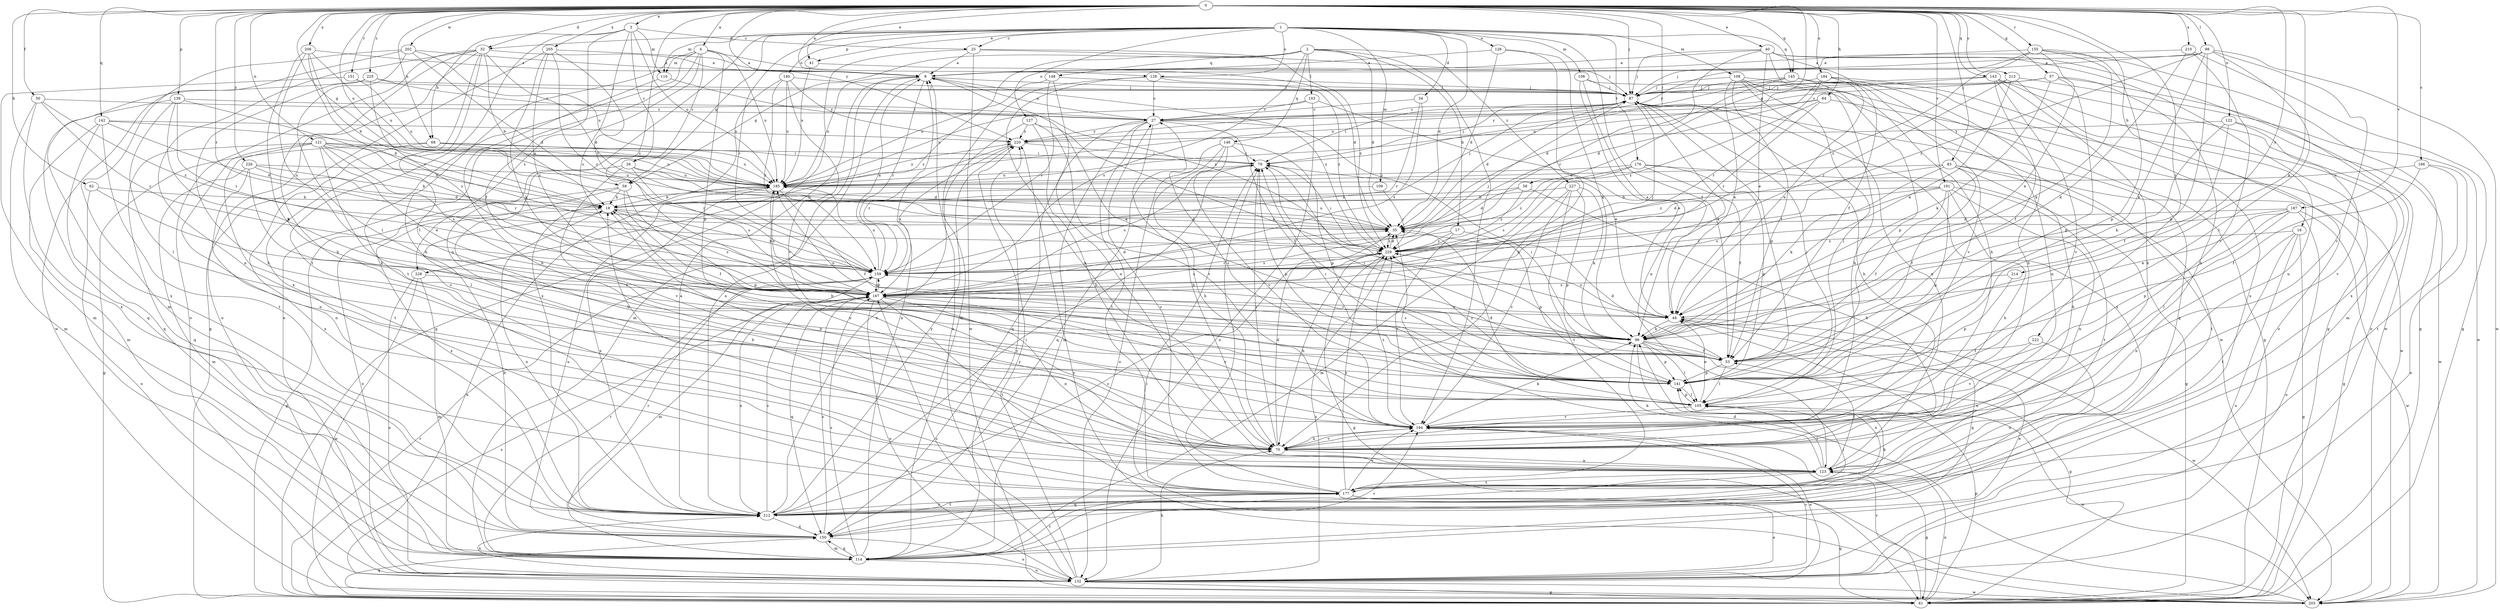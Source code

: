 strict digraph  {
0;
1;
2;
3;
4;
8;
16;
17;
18;
25;
26;
27;
32;
34;
35;
40;
41;
44;
50;
53;
57;
58;
59;
61;
62;
64;
68;
70;
79;
83;
87;
96;
98;
103;
105;
106;
108;
109;
110;
114;
121;
122;
123;
126;
127;
128;
132;
139;
140;
141;
142;
143;
145;
146;
148;
150;
151;
155;
159;
166;
167;
176;
177;
184;
185;
187;
191;
194;
202;
203;
205;
206;
210;
212;
213;
214;
220;
222;
225;
226;
227;
228;
229;
0 -> 3  [label=a];
0 -> 4  [label=a];
0 -> 8  [label=a];
0 -> 16  [label=b];
0 -> 32  [label=d];
0 -> 40  [label=e];
0 -> 41  [label=e];
0 -> 50  [label=f];
0 -> 57  [label=g];
0 -> 58  [label=g];
0 -> 59  [label=g];
0 -> 62  [label=h];
0 -> 64  [label=h];
0 -> 68  [label=h];
0 -> 79  [label=i];
0 -> 83  [label=j];
0 -> 87  [label=j];
0 -> 96  [label=k];
0 -> 98  [label=l];
0 -> 121  [label=n];
0 -> 122  [label=n];
0 -> 139  [label=p];
0 -> 142  [label=q];
0 -> 143  [label=q];
0 -> 145  [label=q];
0 -> 151  [label=r];
0 -> 155  [label=r];
0 -> 159  [label=r];
0 -> 166  [label=s];
0 -> 167  [label=s];
0 -> 184  [label=u];
0 -> 185  [label=u];
0 -> 187  [label=v];
0 -> 191  [label=v];
0 -> 202  [label=w];
0 -> 205  [label=x];
0 -> 206  [label=x];
0 -> 210  [label=x];
0 -> 213  [label=y];
0 -> 214  [label=y];
0 -> 220  [label=y];
0 -> 222  [label=z];
0 -> 225  [label=z];
0 -> 226  [label=z];
1 -> 25  [label=c];
1 -> 32  [label=d];
1 -> 34  [label=d];
1 -> 35  [label=d];
1 -> 41  [label=e];
1 -> 53  [label=f];
1 -> 59  [label=g];
1 -> 106  [label=m];
1 -> 108  [label=m];
1 -> 109  [label=m];
1 -> 110  [label=m];
1 -> 123  [label=n];
1 -> 126  [label=o];
1 -> 127  [label=o];
1 -> 128  [label=o];
1 -> 140  [label=p];
1 -> 145  [label=q];
1 -> 159  [label=r];
1 -> 176  [label=t];
2 -> 17  [label=b];
2 -> 35  [label=d];
2 -> 59  [label=g];
2 -> 103  [label=l];
2 -> 146  [label=q];
2 -> 148  [label=q];
2 -> 167  [label=s];
2 -> 194  [label=v];
2 -> 227  [label=z];
2 -> 228  [label=z];
3 -> 25  [label=c];
3 -> 26  [label=c];
3 -> 53  [label=f];
3 -> 68  [label=h];
3 -> 110  [label=m];
3 -> 167  [label=s];
3 -> 177  [label=t];
3 -> 185  [label=u];
4 -> 26  [label=c];
4 -> 70  [label=h];
4 -> 110  [label=m];
4 -> 128  [label=o];
4 -> 132  [label=o];
4 -> 141  [label=p];
4 -> 177  [label=t];
4 -> 185  [label=u];
4 -> 228  [label=z];
8 -> 87  [label=j];
8 -> 114  [label=m];
8 -> 159  [label=r];
8 -> 185  [label=u];
8 -> 212  [label=x];
8 -> 229  [label=z];
16 -> 61  [label=g];
16 -> 123  [label=n];
16 -> 132  [label=o];
16 -> 177  [label=t];
16 -> 229  [label=z];
17 -> 141  [label=p];
17 -> 167  [label=s];
17 -> 194  [label=v];
17 -> 229  [label=z];
18 -> 35  [label=d];
18 -> 61  [label=g];
18 -> 87  [label=j];
18 -> 167  [label=s];
18 -> 212  [label=x];
25 -> 8  [label=a];
25 -> 61  [label=g];
25 -> 87  [label=j];
25 -> 203  [label=w];
25 -> 229  [label=z];
26 -> 35  [label=d];
26 -> 70  [label=h];
26 -> 167  [label=s];
26 -> 185  [label=u];
26 -> 194  [label=v];
27 -> 8  [label=a];
27 -> 44  [label=e];
27 -> 53  [label=f];
27 -> 70  [label=h];
27 -> 114  [label=m];
27 -> 150  [label=q];
27 -> 177  [label=t];
27 -> 220  [label=y];
32 -> 8  [label=a];
32 -> 18  [label=b];
32 -> 35  [label=d];
32 -> 61  [label=g];
32 -> 70  [label=h];
32 -> 105  [label=l];
32 -> 123  [label=n];
32 -> 132  [label=o];
32 -> 212  [label=x];
34 -> 27  [label=c];
34 -> 159  [label=r];
34 -> 167  [label=s];
35 -> 185  [label=u];
35 -> 229  [label=z];
40 -> 8  [label=a];
40 -> 44  [label=e];
40 -> 53  [label=f];
40 -> 61  [label=g];
40 -> 70  [label=h];
40 -> 87  [label=j];
40 -> 159  [label=r];
40 -> 203  [label=w];
41 -> 35  [label=d];
41 -> 185  [label=u];
44 -> 96  [label=k];
44 -> 150  [label=q];
44 -> 203  [label=w];
44 -> 229  [label=z];
50 -> 27  [label=c];
50 -> 114  [label=m];
50 -> 159  [label=r];
50 -> 212  [label=x];
50 -> 229  [label=z];
53 -> 8  [label=a];
53 -> 35  [label=d];
53 -> 79  [label=i];
53 -> 105  [label=l];
53 -> 141  [label=p];
57 -> 27  [label=c];
57 -> 70  [label=h];
57 -> 87  [label=j];
57 -> 96  [label=k];
57 -> 141  [label=p];
57 -> 212  [label=x];
58 -> 18  [label=b];
58 -> 35  [label=d];
58 -> 70  [label=h];
58 -> 229  [label=z];
59 -> 18  [label=b];
59 -> 53  [label=f];
59 -> 132  [label=o];
59 -> 141  [label=p];
59 -> 212  [label=x];
61 -> 123  [label=n];
61 -> 141  [label=p];
61 -> 150  [label=q];
61 -> 159  [label=r];
61 -> 167  [label=s];
61 -> 194  [label=v];
62 -> 18  [label=b];
62 -> 96  [label=k];
62 -> 132  [label=o];
64 -> 27  [label=c];
64 -> 159  [label=r];
64 -> 203  [label=w];
64 -> 220  [label=y];
64 -> 229  [label=z];
68 -> 61  [label=g];
68 -> 79  [label=i];
68 -> 159  [label=r];
68 -> 185  [label=u];
68 -> 212  [label=x];
70 -> 18  [label=b];
70 -> 35  [label=d];
70 -> 79  [label=i];
70 -> 123  [label=n];
70 -> 185  [label=u];
70 -> 194  [label=v];
79 -> 87  [label=j];
79 -> 96  [label=k];
79 -> 141  [label=p];
79 -> 167  [label=s];
79 -> 185  [label=u];
83 -> 53  [label=f];
83 -> 61  [label=g];
83 -> 70  [label=h];
83 -> 96  [label=k];
83 -> 177  [label=t];
83 -> 185  [label=u];
83 -> 229  [label=z];
87 -> 27  [label=c];
87 -> 35  [label=d];
87 -> 70  [label=h];
87 -> 79  [label=i];
87 -> 96  [label=k];
87 -> 141  [label=p];
87 -> 150  [label=q];
87 -> 212  [label=x];
96 -> 53  [label=f];
96 -> 61  [label=g];
96 -> 79  [label=i];
96 -> 105  [label=l];
96 -> 141  [label=p];
96 -> 159  [label=r];
96 -> 167  [label=s];
96 -> 185  [label=u];
96 -> 212  [label=x];
98 -> 8  [label=a];
98 -> 96  [label=k];
98 -> 105  [label=l];
98 -> 141  [label=p];
98 -> 194  [label=v];
98 -> 203  [label=w];
98 -> 220  [label=y];
98 -> 229  [label=z];
103 -> 27  [label=c];
103 -> 44  [label=e];
103 -> 132  [label=o];
103 -> 185  [label=u];
105 -> 27  [label=c];
105 -> 35  [label=d];
105 -> 44  [label=e];
105 -> 87  [label=j];
105 -> 141  [label=p];
105 -> 194  [label=v];
105 -> 203  [label=w];
106 -> 44  [label=e];
106 -> 87  [label=j];
106 -> 123  [label=n];
106 -> 203  [label=w];
108 -> 44  [label=e];
108 -> 53  [label=f];
108 -> 61  [label=g];
108 -> 70  [label=h];
108 -> 87  [label=j];
108 -> 105  [label=l];
108 -> 123  [label=n];
109 -> 18  [label=b];
109 -> 229  [label=z];
110 -> 70  [label=h];
110 -> 229  [label=z];
114 -> 8  [label=a];
114 -> 44  [label=e];
114 -> 96  [label=k];
114 -> 132  [label=o];
114 -> 150  [label=q];
114 -> 159  [label=r];
114 -> 167  [label=s];
114 -> 177  [label=t];
114 -> 194  [label=v];
114 -> 220  [label=y];
121 -> 18  [label=b];
121 -> 44  [label=e];
121 -> 79  [label=i];
121 -> 123  [label=n];
121 -> 150  [label=q];
121 -> 159  [label=r];
121 -> 167  [label=s];
121 -> 177  [label=t];
121 -> 185  [label=u];
121 -> 194  [label=v];
122 -> 53  [label=f];
122 -> 96  [label=k];
122 -> 194  [label=v];
122 -> 203  [label=w];
122 -> 220  [label=y];
123 -> 18  [label=b];
123 -> 53  [label=f];
123 -> 61  [label=g];
123 -> 96  [label=k];
123 -> 105  [label=l];
123 -> 150  [label=q];
123 -> 177  [label=t];
126 -> 8  [label=a];
126 -> 35  [label=d];
126 -> 70  [label=h];
126 -> 96  [label=k];
127 -> 44  [label=e];
127 -> 70  [label=h];
127 -> 194  [label=v];
127 -> 212  [label=x];
127 -> 220  [label=y];
128 -> 27  [label=c];
128 -> 70  [label=h];
128 -> 87  [label=j];
128 -> 114  [label=m];
128 -> 229  [label=z];
132 -> 8  [label=a];
132 -> 61  [label=g];
132 -> 70  [label=h];
132 -> 167  [label=s];
132 -> 194  [label=v];
132 -> 203  [label=w];
132 -> 212  [label=x];
132 -> 220  [label=y];
132 -> 229  [label=z];
139 -> 18  [label=b];
139 -> 27  [label=c];
139 -> 96  [label=k];
139 -> 105  [label=l];
139 -> 150  [label=q];
139 -> 159  [label=r];
140 -> 87  [label=j];
140 -> 159  [label=r];
140 -> 185  [label=u];
140 -> 194  [label=v];
140 -> 212  [label=x];
140 -> 220  [label=y];
141 -> 18  [label=b];
141 -> 79  [label=i];
141 -> 105  [label=l];
141 -> 229  [label=z];
142 -> 35  [label=d];
142 -> 114  [label=m];
142 -> 150  [label=q];
142 -> 177  [label=t];
142 -> 185  [label=u];
142 -> 220  [label=y];
143 -> 53  [label=f];
143 -> 70  [label=h];
143 -> 87  [label=j];
143 -> 114  [label=m];
143 -> 132  [label=o];
143 -> 185  [label=u];
143 -> 194  [label=v];
145 -> 35  [label=d];
145 -> 87  [label=j];
145 -> 123  [label=n];
145 -> 132  [label=o];
145 -> 141  [label=p];
145 -> 185  [label=u];
145 -> 194  [label=v];
146 -> 70  [label=h];
146 -> 79  [label=i];
146 -> 132  [label=o];
146 -> 141  [label=p];
146 -> 150  [label=q];
146 -> 194  [label=v];
148 -> 87  [label=j];
148 -> 123  [label=n];
148 -> 159  [label=r];
148 -> 185  [label=u];
150 -> 18  [label=b];
150 -> 114  [label=m];
150 -> 132  [label=o];
150 -> 159  [label=r];
150 -> 167  [label=s];
150 -> 185  [label=u];
151 -> 87  [label=j];
151 -> 114  [label=m];
151 -> 185  [label=u];
155 -> 8  [label=a];
155 -> 44  [label=e];
155 -> 61  [label=g];
155 -> 87  [label=j];
155 -> 96  [label=k];
155 -> 141  [label=p];
155 -> 229  [label=z];
159 -> 8  [label=a];
159 -> 18  [label=b];
159 -> 35  [label=d];
159 -> 87  [label=j];
159 -> 114  [label=m];
159 -> 167  [label=s];
159 -> 185  [label=u];
166 -> 53  [label=f];
166 -> 132  [label=o];
166 -> 177  [label=t];
166 -> 185  [label=u];
167 -> 44  [label=e];
167 -> 87  [label=j];
167 -> 123  [label=n];
167 -> 132  [label=o];
167 -> 150  [label=q];
167 -> 159  [label=r];
167 -> 177  [label=t];
167 -> 194  [label=v];
167 -> 212  [label=x];
167 -> 229  [label=z];
176 -> 53  [label=f];
176 -> 61  [label=g];
176 -> 141  [label=p];
176 -> 167  [label=s];
176 -> 185  [label=u];
176 -> 229  [label=z];
177 -> 27  [label=c];
177 -> 44  [label=e];
177 -> 61  [label=g];
177 -> 79  [label=i];
177 -> 105  [label=l];
177 -> 132  [label=o];
177 -> 194  [label=v];
177 -> 212  [label=x];
177 -> 229  [label=z];
184 -> 35  [label=d];
184 -> 44  [label=e];
184 -> 70  [label=h];
184 -> 87  [label=j];
184 -> 159  [label=r];
184 -> 212  [label=x];
185 -> 18  [label=b];
185 -> 53  [label=f];
185 -> 167  [label=s];
185 -> 212  [label=x];
185 -> 220  [label=y];
187 -> 35  [label=d];
187 -> 44  [label=e];
187 -> 105  [label=l];
187 -> 132  [label=o];
187 -> 141  [label=p];
187 -> 159  [label=r];
187 -> 203  [label=w];
191 -> 18  [label=b];
191 -> 35  [label=d];
191 -> 53  [label=f];
191 -> 70  [label=h];
191 -> 123  [label=n];
191 -> 141  [label=p];
191 -> 167  [label=s];
191 -> 177  [label=t];
194 -> 70  [label=h];
194 -> 96  [label=k];
194 -> 132  [label=o];
194 -> 229  [label=z];
202 -> 8  [label=a];
202 -> 35  [label=d];
202 -> 105  [label=l];
202 -> 114  [label=m];
202 -> 185  [label=u];
202 -> 203  [label=w];
203 -> 35  [label=d];
203 -> 79  [label=i];
203 -> 185  [label=u];
203 -> 220  [label=y];
205 -> 8  [label=a];
205 -> 96  [label=k];
205 -> 132  [label=o];
205 -> 159  [label=r];
205 -> 167  [label=s];
205 -> 229  [label=z];
206 -> 8  [label=a];
206 -> 18  [label=b];
206 -> 141  [label=p];
206 -> 159  [label=r];
206 -> 167  [label=s];
206 -> 185  [label=u];
210 -> 8  [label=a];
210 -> 61  [label=g];
210 -> 96  [label=k];
210 -> 194  [label=v];
212 -> 8  [label=a];
212 -> 79  [label=i];
212 -> 150  [label=q];
212 -> 167  [label=s];
212 -> 177  [label=t];
212 -> 220  [label=y];
212 -> 229  [label=z];
213 -> 44  [label=e];
213 -> 87  [label=j];
213 -> 123  [label=n];
213 -> 159  [label=r];
213 -> 203  [label=w];
214 -> 141  [label=p];
214 -> 167  [label=s];
220 -> 79  [label=i];
220 -> 159  [label=r];
220 -> 167  [label=s];
222 -> 53  [label=f];
222 -> 194  [label=v];
222 -> 212  [label=x];
225 -> 27  [label=c];
225 -> 70  [label=h];
225 -> 87  [label=j];
225 -> 167  [label=s];
225 -> 212  [label=x];
226 -> 18  [label=b];
226 -> 35  [label=d];
226 -> 105  [label=l];
226 -> 114  [label=m];
226 -> 123  [label=n];
226 -> 185  [label=u];
227 -> 18  [label=b];
227 -> 96  [label=k];
227 -> 114  [label=m];
227 -> 141  [label=p];
227 -> 177  [label=t];
227 -> 194  [label=v];
228 -> 114  [label=m];
228 -> 132  [label=o];
228 -> 167  [label=s];
228 -> 203  [label=w];
229 -> 35  [label=d];
229 -> 61  [label=g];
229 -> 70  [label=h];
229 -> 79  [label=i];
229 -> 159  [label=r];
}
